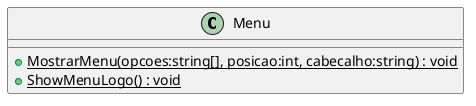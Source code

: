 @startuml
class Menu {
    + {static} MostrarMenu(opcoes:string[], posicao:int, cabecalho:string) : void
    + {static} ShowMenuLogo() : void
}
@enduml
